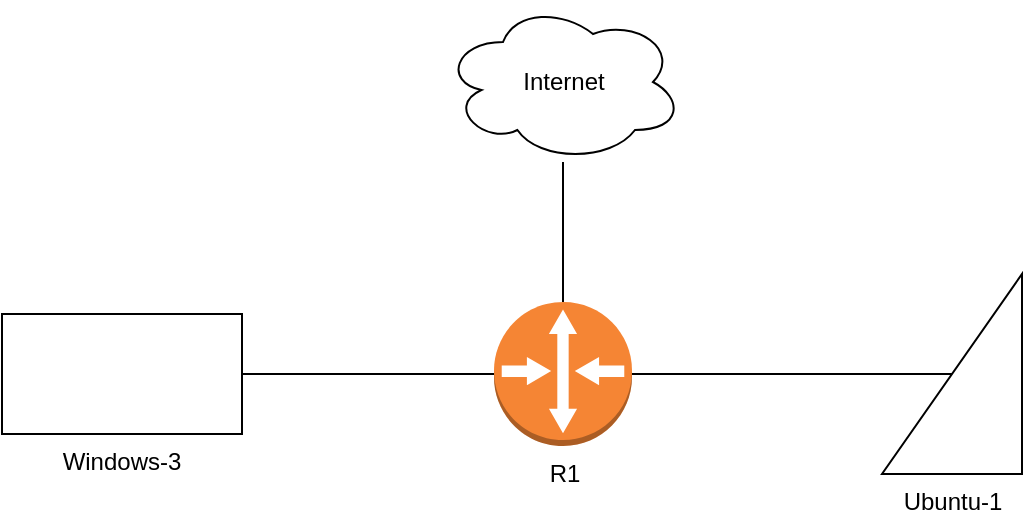 <mxfile version="21.7.4" type="device">
  <diagram name="Page-1" id="DvHm9BVsnjqNmnr7TE_P">
    <mxGraphModel dx="1434" dy="790" grid="1" gridSize="10" guides="1" tooltips="1" connect="1" arrows="1" fold="1" page="1" pageScale="1" pageWidth="1100" pageHeight="850" math="0" shadow="0">
      <root>
        <mxCell id="0" />
        <mxCell id="1" parent="0" />
        <mxCell id="r1knfDmYeGjeWNg5q4Cz-2" value="Internet" style="ellipse;shape=cloud;whiteSpace=wrap;html=1;" vertex="1" parent="1">
          <mxGeometry x="400.5" y="150" width="120" height="80" as="geometry" />
        </mxCell>
        <mxCell id="r1knfDmYeGjeWNg5q4Cz-6" value="" style="edgeStyle=orthogonalEdgeStyle;rounded=0;orthogonalLoop=1;jettySize=auto;html=1;endArrow=none;endFill=0;" edge="1" parent="1" source="r1knfDmYeGjeWNg5q4Cz-3" target="r1knfDmYeGjeWNg5q4Cz-2">
          <mxGeometry relative="1" as="geometry" />
        </mxCell>
        <mxCell id="r1knfDmYeGjeWNg5q4Cz-7" style="edgeStyle=orthogonalEdgeStyle;rounded=0;orthogonalLoop=1;jettySize=auto;html=1;entryX=0.5;entryY=0.5;entryDx=0;entryDy=0;entryPerimeter=0;endArrow=none;endFill=0;" edge="1" parent="1" source="r1knfDmYeGjeWNg5q4Cz-3" target="r1knfDmYeGjeWNg5q4Cz-4">
          <mxGeometry relative="1" as="geometry" />
        </mxCell>
        <mxCell id="r1knfDmYeGjeWNg5q4Cz-8" style="edgeStyle=orthogonalEdgeStyle;rounded=0;orthogonalLoop=1;jettySize=auto;html=1;entryX=1;entryY=0.5;entryDx=0;entryDy=0;strokeColor=default;endArrow=none;endFill=0;" edge="1" parent="1" source="r1knfDmYeGjeWNg5q4Cz-3" target="r1knfDmYeGjeWNg5q4Cz-5">
          <mxGeometry relative="1" as="geometry" />
        </mxCell>
        <mxCell id="r1knfDmYeGjeWNg5q4Cz-3" value="R1" style="outlineConnect=0;dashed=0;verticalLabelPosition=bottom;verticalAlign=top;align=center;html=1;shape=mxgraph.aws3.router;fillColor=#F58534;gradientColor=none;" vertex="1" parent="1">
          <mxGeometry x="426" y="300" width="69" height="72" as="geometry" />
        </mxCell>
        <mxCell id="r1knfDmYeGjeWNg5q4Cz-4" value="Ubuntu-1" style="verticalLabelPosition=bottom;verticalAlign=top;html=1;shape=mxgraph.basic.orthogonal_triangle;direction=north;" vertex="1" parent="1">
          <mxGeometry x="620" y="286" width="70" height="100" as="geometry" />
        </mxCell>
        <mxCell id="r1knfDmYeGjeWNg5q4Cz-5" value="Windows-3" style="rounded=0;whiteSpace=wrap;html=1;labelPosition=center;verticalLabelPosition=bottom;align=center;verticalAlign=top;" vertex="1" parent="1">
          <mxGeometry x="180" y="306" width="120" height="60" as="geometry" />
        </mxCell>
      </root>
    </mxGraphModel>
  </diagram>
</mxfile>

